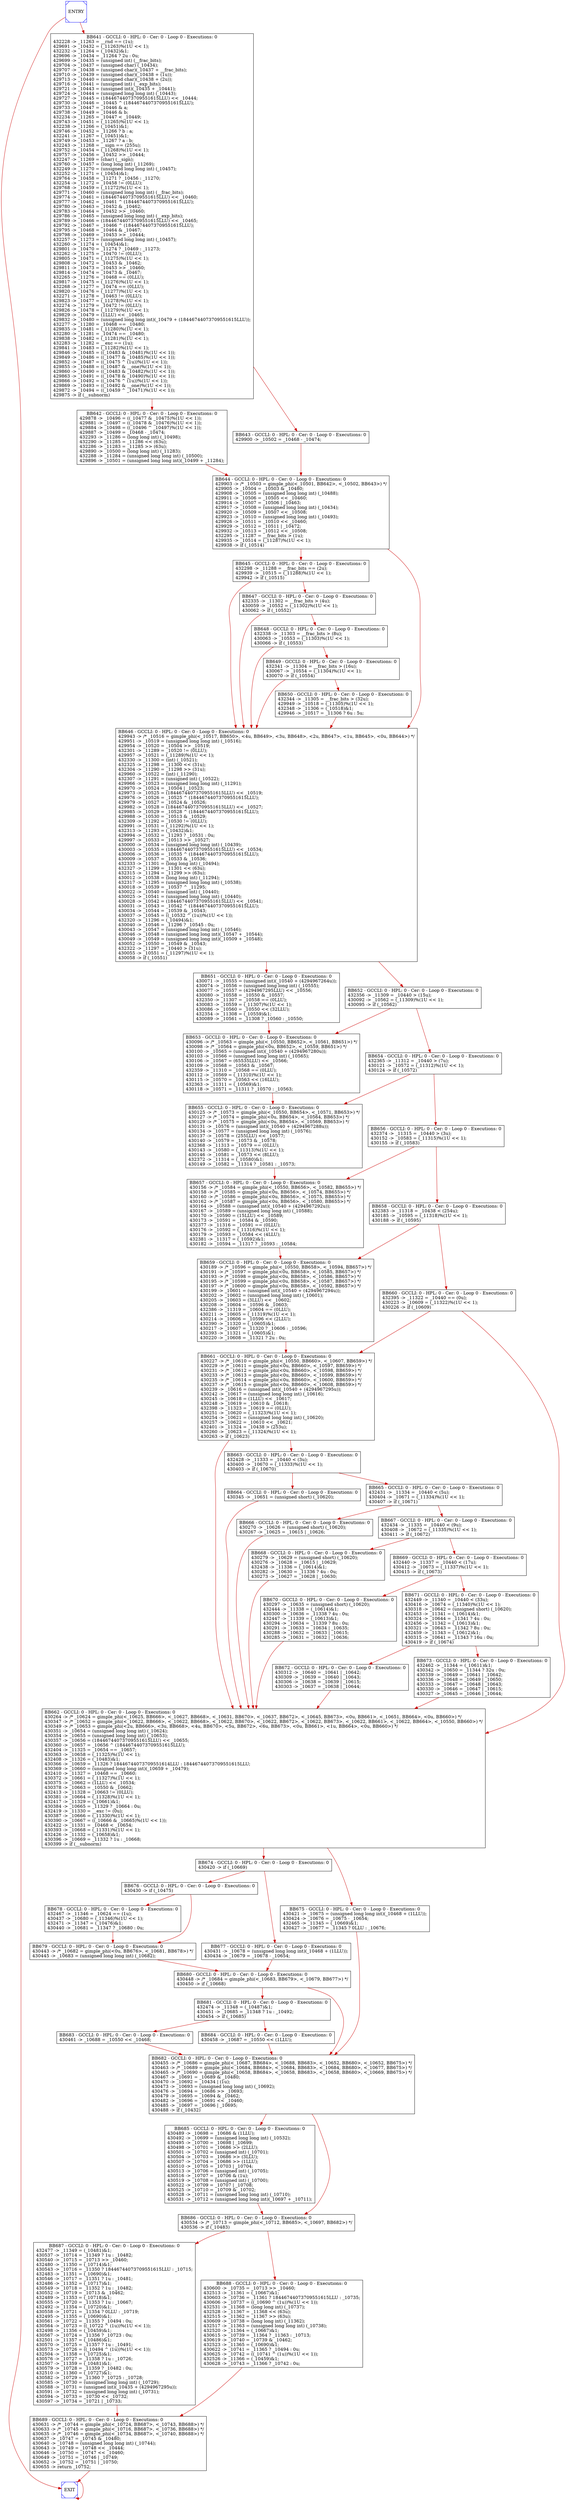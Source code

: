 digraph G {
0[color=blue,shape=Msquare, label="ENTRY"];
1[color=blue,shape=Msquare, label="EXIT"];
2[shape=box, label="BB641 - GCCLI: 0 - HPL: 0 - Cer: 0 - Loop 0 - Executions: 0\n432228 -> _11263 = __rnd == (1u);\l429691 -> _10432 = (_11263)%(1U << 1);\l432232 -> _11264 = (_10432)&1;\l429696 -> _10434 = _11264 ? 2u : 0u;\l429699 -> _10435 = (unsigned int) (__frac_bits);\l429704 -> _10437 = (unsigned char) (_10434);\l429707 -> _10438 = (unsigned char)(_10437 + __frac_bits);\l429710 -> _10439 = (unsigned char)(_10438 + (1u));\l429713 -> _10440 = (unsigned char)(_10438 + (2u));\l429716 -> _10441 = (unsigned int) (__exp_bits);\l429721 -> _10443 = (unsigned int)(_10435 + _10441);\l429724 -> _10444 = (unsigned long long int) (_10443);\l429727 -> _10445 = (18446744073709551615LLU) << _10444;\l429730 -> _10446 = _10445 ^ (18446744073709551615LLU);\l429733 -> _10447 = _10446 & a;\l429738 -> _10449 = _10446 & b;\l432234 -> _11265 = _10447 < _10449;\l429743 -> _10451 = (_11265)%(1U << 1);\l432238 -> _11266 = (_10451)&1;\l429746 -> _10452 = _11266 ? b : a;\l432241 -> _11267 = (_10451)&1;\l429749 -> _10453 = _11267 ? a : b;\l432243 -> _11268 = __sign == (255u);\l429752 -> _10454 = (_11268)%(1U << 1);\l429757 -> _10456 = _10452 >> _10444;\l432247 -> _11269 = (char) (__sign);\l429760 -> _10457 = (long long int) (_11269);\l432249 -> _11270 = (unsigned long long int) (_10457);\l432252 -> _11271 = (_10454)&1;\l429764 -> _10458 = _11271 ? _10456 : _11270;\l432254 -> _11272 = _10458 != (0LLU);\l429768 -> _10459 = (_11272)%(1U << 1);\l429771 -> _10460 = (unsigned long long int) (__frac_bits);\l429774 -> _10461 = (18446744073709551615LLU) << _10460;\l429777 -> _10462 = _10461 ^ (18446744073709551615LLU);\l429780 -> _10463 = _10452 & _10462;\l429783 -> _10464 = _10452 >> _10460;\l429786 -> _10465 = (unsigned long long int) (__exp_bits);\l429789 -> _10466 = (18446744073709551615LLU) << _10465;\l429792 -> _10467 = _10466 ^ (18446744073709551615LLU);\l429795 -> _10468 = _10464 & _10467;\l429798 -> _10469 = _10453 >> _10444;\l432257 -> _11273 = (unsigned long long int) (_10457);\l432260 -> _11274 = (_10454)&1;\l429801 -> _10470 = _11274 ? _10469 : _11273;\l432262 -> _11275 = _10470 != (0LLU);\l429805 -> _10471 = (_11275)%(1U << 1);\l429808 -> _10472 = _10453 & _10462;\l429811 -> _10473 = _10453 >> _10460;\l429814 -> _10474 = _10473 & _10467;\l432265 -> _11276 = _10468 == (0LLU);\l429817 -> _10475 = (_11276)%(1U << 1);\l432268 -> _11277 = _10474 == (0LLU);\l429820 -> _10476 = (_11277)%(1U << 1);\l432271 -> _11278 = _10463 != (0LLU);\l429823 -> _10477 = (_11278)%(1U << 1);\l432274 -> _11279 = _10472 != (0LLU);\l429826 -> _10478 = (_11279)%(1U << 1);\l429829 -> _10479 = (1LLU) << _10465;\l429832 -> _10480 = (unsigned long long int)(_10479 + (18446744073709551615LLU));\l432277 -> _11280 = _10468 == _10480;\l429835 -> _10481 = (_11280)%(1U << 1);\l432280 -> _11281 = _10474 == _10480;\l429838 -> _10482 = (_11281)%(1U << 1);\l432283 -> _11282 = __exc == (1u);\l429841 -> _10483 = (_11282)%(1U << 1);\l429846 -> _10485 = ((_10483 & _10481)%(1U << 1));\l429849 -> _10486 = ((_10477 & _10485)%(1U << 1));\l429852 -> _10487 = ((_10475 ^ (1u))%(1U << 1));\l429855 -> _10488 = ((_10487 & __one)%(1U << 1));\l429860 -> _10490 = ((_10483 & _10482)%(1U << 1));\l429863 -> _10491 = ((_10478 & _10490)%(1U << 1));\l429866 -> _10492 = ((_10476 ^ (1u))%(1U << 1));\l429869 -> _10493 = ((_10492 & __one)%(1U << 1));\l429872 -> _10494 = ((_10459 ^ _10471)%(1U << 1));\l429875 -> if (__subnorm)\l"];
3[shape=box, label="BB642 - GCCLI: 0 - HPL: 0 - Cer: 0 - Loop 0 - Executions: 0\n429878 -> _10496 = ((_10477 & _10475)%(1U << 1));\l429881 -> _10497 = ((_10478 & _10476)%(1U << 1));\l429884 -> _10498 = ((_10496 ^ _10497)%(1U << 1));\l429887 -> _10499 = _10468 - _10474;\l432293 -> _11286 = (long long int) (_10498);\l432290 -> _11285 = _11286 << (63u);\l432286 -> _11283 = _11285 >> (63u);\l429890 -> _10500 = (long long int) (_11283);\l432288 -> _11284 = (unsigned long long int) (_10500);\l429896 -> _10501 = (unsigned long long int)(_10499 + _11284);\l"];
4[shape=box, label="BB643 - GCCLI: 0 - HPL: 0 - Cer: 0 - Loop 0 - Executions: 0\n429900 -> _10502 = _10468 - _10474;\l"];
5[shape=box, label="BB644 - GCCLI: 0 - HPL: 0 - Cer: 0 - Loop 0 - Executions: 0\l429903 -> /* _10503 = gimple_phi(<_10501, BB642>, <_10502, BB643>) */\l429905 -> _10504 = _10503 & _10480;\l429908 -> _10505 = (unsigned long long int) (_10488);\l429911 -> _10506 = _10505 << _10460;\l429914 -> _10507 = _10506 | _10463;\l429917 -> _10508 = (unsigned long long int) (_10434);\l429920 -> _10509 = _10507 << _10508;\l429923 -> _10510 = (unsigned long long int) (_10493);\l429926 -> _10511 = _10510 << _10460;\l429929 -> _10512 = _10511 | _10472;\l429932 -> _10513 = _10512 << _10508;\l432295 -> _11287 = __frac_bits > (1u);\l429935 -> _10514 = (_11287)%(1U << 1);\l429938 -> if (_10514)\l"];
6[shape=box, label="BB645 - GCCLI: 0 - HPL: 0 - Cer: 0 - Loop 0 - Executions: 0\n432298 -> _11288 = __frac_bits == (2u);\l429939 -> _10515 = (_11288)%(1U << 1);\l429942 -> if (_10515)\l"];
7[shape=box, label="BB646 - GCCLI: 0 - HPL: 0 - Cer: 0 - Loop 0 - Executions: 0\l429943 -> /* _10516 = gimple_phi(<_10517, BB650>, <4u, BB649>, <3u, BB648>, <2u, BB647>, <1u, BB645>, <0u, BB644>) */\l429951 -> _10519 = (unsigned long long int) (_10516);\l429954 -> _10520 = _10504 >> _10519;\l432301 -> _11289 = _10520 != (0LLU);\l429957 -> _10521 = (_11289)%(1U << 1);\l432330 -> _11300 = (int) (_10521);\l432325 -> _11298 = _11300 << (31u);\l432304 -> _11290 = _11298 >> (31u);\l429960 -> _10522 = (int) (_11290);\l432307 -> _11291 = (unsigned int) (_10522);\l429966 -> _10523 = (unsigned long long int) (_11291);\l429970 -> _10524 = _10504 | _10523;\l429973 -> _10525 = (18446744073709551615LLU) << _10519;\l429976 -> _10526 = _10525 ^ (18446744073709551615LLU);\l429979 -> _10527 = _10524 & _10526;\l429982 -> _10528 = (18446744073709551615LLU) << _10527;\l429985 -> _10529 = _10528 ^ (18446744073709551615LLU);\l429988 -> _10530 = _10513 & _10529;\l432309 -> _11292 = _10530 != (0LLU);\l429991 -> _10531 = (_11292)%(1U << 1);\l432313 -> _11293 = (_10432)&1;\l429994 -> _10532 = _11293 ? _10531 : 0u;\l429997 -> _10533 = _10513 >> _10527;\l430000 -> _10534 = (unsigned long long int) (_10439);\l430003 -> _10535 = (18446744073709551615LLU) << _10534;\l430006 -> _10536 = _10535 ^ (18446744073709551615LLU);\l430009 -> _10537 = _10533 & _10536;\l432333 -> _11301 = (long long int) (_10494);\l432327 -> _11299 = _11301 << (63u);\l432315 -> _11294 = _11299 >> (63u);\l430012 -> _10538 = (long long int) (_11294);\l432317 -> _11295 = (unsigned long long int) (_10538);\l430018 -> _10539 = _10537 ^ _11295;\l430022 -> _10540 = (unsigned int) (_10440);\l430025 -> _10541 = (unsigned long long int) (_10440);\l430028 -> _10542 = (18446744073709551615LLU) << _10541;\l430031 -> _10543 = _10542 ^ (18446744073709551615LLU);\l430034 -> _10544 = _10539 & _10543;\l430037 -> _10545 = ((_10532 ^ (1u))%(1U << 1));\l432320 -> _11296 = (_10494)&1;\l430040 -> _10546 = _11296 ? _10545 : 0u;\l430043 -> _10547 = (unsigned long long int) (_10546);\l430046 -> _10548 = (unsigned long long int)(_10547 + _10544);\l430049 -> _10549 = (unsigned long long int)(_10509 + _10548);\l430052 -> _10550 = _10549 & _10543;\l432322 -> _11297 = _10440 > (31u);\l430055 -> _10551 = (_11297)%(1U << 1);\l430058 -> if (_10551)\l"];
8[shape=box, label="BB647 - GCCLI: 0 - HPL: 0 - Cer: 0 - Loop 0 - Executions: 0\n432335 -> _11302 = __frac_bits > (4u);\l430059 -> _10552 = (_11302)%(1U << 1);\l430062 -> if (_10552)\l"];
9[shape=box, label="BB648 - GCCLI: 0 - HPL: 0 - Cer: 0 - Loop 0 - Executions: 0\n432338 -> _11303 = __frac_bits > (8u);\l430063 -> _10553 = (_11303)%(1U << 1);\l430066 -> if (_10553)\l"];
10[shape=box, label="BB649 - GCCLI: 0 - HPL: 0 - Cer: 0 - Loop 0 - Executions: 0\n432341 -> _11304 = __frac_bits > (16u);\l430067 -> _10554 = (_11304)%(1U << 1);\l430070 -> if (_10554)\l"];
11[shape=box, label="BB650 - GCCLI: 0 - HPL: 0 - Cer: 0 - Loop 0 - Executions: 0\n432344 -> _11305 = __frac_bits > (32u);\l429949 -> _10518 = (_11305)%(1U << 1);\l432348 -> _11306 = (_10518)&1;\l429946 -> _10517 = _11306 ? 6u : 5u;\l"];
12[shape=box, label="BB651 - GCCLI: 0 - HPL: 0 - Cer: 0 - Loop 0 - Executions: 0\n430071 -> _10555 = (unsigned int)(_10540 + (4294967264u));\l430074 -> _10556 = (unsigned long long int) (_10555);\l430077 -> _10557 = (4294967295LLU) << _10556;\l430080 -> _10558 = _10550 & _10557;\l432350 -> _11307 = _10558 == (0LLU);\l430083 -> _10559 = (_11307)%(1U << 1);\l430086 -> _10560 = _10550 << (32LLU);\l432354 -> _11308 = (_10559)&1;\l430089 -> _10561 = _11308 ? _10560 : _10550;\l"];
13[shape=box, label="BB652 - GCCLI: 0 - HPL: 0 - Cer: 0 - Loop 0 - Executions: 0\n432356 -> _11309 = _10440 > (15u);\l430092 -> _10562 = (_11309)%(1U << 1);\l430095 -> if (_10562)\l"];
14[shape=box, label="BB653 - GCCLI: 0 - HPL: 0 - Cer: 0 - Loop 0 - Executions: 0\l430096 -> /* _10563 = gimple_phi(<_10550, BB652>, <_10561, BB651>) */\l430098 -> /* _10564 = gimple_phi(<0u, BB652>, <_10559, BB651>) */\l430100 -> _10565 = (unsigned int)(_10540 + (4294967280u));\l430103 -> _10566 = (unsigned long long int) (_10565);\l430106 -> _10567 = (65535LLU) << _10566;\l430109 -> _10568 = _10563 & _10567;\l432359 -> _11310 = _10568 == (0LLU);\l430112 -> _10569 = (_11310)%(1U << 1);\l430115 -> _10570 = _10563 << (16LLU);\l432363 -> _11311 = (_10569)&1;\l430118 -> _10571 = _11311 ? _10570 : _10563;\l"];
15[shape=box, label="BB654 - GCCLI: 0 - HPL: 0 - Cer: 0 - Loop 0 - Executions: 0\n432365 -> _11312 = _10440 > (7u);\l430121 -> _10572 = (_11312)%(1U << 1);\l430124 -> if (_10572)\l"];
16[shape=box, label="BB655 - GCCLI: 0 - HPL: 0 - Cer: 0 - Loop 0 - Executions: 0\l430125 -> /* _10573 = gimple_phi(<_10550, BB654>, <_10571, BB653>) */\l430127 -> /* _10574 = gimple_phi(<0u, BB654>, <_10564, BB653>) */\l430129 -> /* _10575 = gimple_phi(<0u, BB654>, <_10569, BB653>) */\l430131 -> _10576 = (unsigned int)(_10540 + (4294967288u));\l430134 -> _10577 = (unsigned long long int) (_10576);\l430137 -> _10578 = (255LLU) << _10577;\l430140 -> _10579 = _10573 & _10578;\l432368 -> _11313 = _10579 == (0LLU);\l430143 -> _10580 = (_11313)%(1U << 1);\l430146 -> _10581 = _10573 << (8LLU);\l432372 -> _11314 = (_10580)&1;\l430149 -> _10582 = _11314 ? _10581 : _10573;\l"];
17[shape=box, label="BB656 - GCCLI: 0 - HPL: 0 - Cer: 0 - Loop 0 - Executions: 0\n432374 -> _11315 = _10440 > (3u);\l430152 -> _10583 = (_11315)%(1U << 1);\l430155 -> if (_10583)\l"];
18[shape=box, label="BB657 - GCCLI: 0 - HPL: 0 - Cer: 0 - Loop 0 - Executions: 0\l430156 -> /* _10584 = gimple_phi(<_10550, BB656>, <_10582, BB655>) */\l430158 -> /* _10585 = gimple_phi(<0u, BB656>, <_10574, BB655>) */\l430160 -> /* _10586 = gimple_phi(<0u, BB656>, <_10575, BB655>) */\l430162 -> /* _10587 = gimple_phi(<0u, BB656>, <_10580, BB655>) */\l430164 -> _10588 = (unsigned int)(_10540 + (4294967292u));\l430167 -> _10589 = (unsigned long long int) (_10588);\l430170 -> _10590 = (15LLU) << _10589;\l430173 -> _10591 = _10584 & _10590;\l432377 -> _11316 = _10591 == (0LLU);\l430176 -> _10592 = (_11316)%(1U << 1);\l430179 -> _10593 = _10584 << (4LLU);\l432381 -> _11317 = (_10592)&1;\l430182 -> _10594 = _11317 ? _10593 : _10584;\l"];
19[shape=box, label="BB658 - GCCLI: 0 - HPL: 0 - Cer: 0 - Loop 0 - Executions: 0\n432383 -> _11318 = _10438 < (254u);\l430185 -> _10595 = (_11318)%(1U << 1);\l430188 -> if (_10595)\l"];
20[shape=box, label="BB659 - GCCLI: 0 - HPL: 0 - Cer: 0 - Loop 0 - Executions: 0\l430189 -> /* _10596 = gimple_phi(<_10550, BB658>, <_10594, BB657>) */\l430191 -> /* _10597 = gimple_phi(<0u, BB658>, <_10585, BB657>) */\l430193 -> /* _10598 = gimple_phi(<0u, BB658>, <_10586, BB657>) */\l430195 -> /* _10599 = gimple_phi(<0u, BB658>, <_10587, BB657>) */\l430197 -> /* _10600 = gimple_phi(<0u, BB658>, <_10592, BB657>) */\l430199 -> _10601 = (unsigned int)(_10540 + (4294967294u));\l430202 -> _10602 = (unsigned long long int) (_10601);\l430205 -> _10603 = (3LLU) << _10602;\l430208 -> _10604 = _10596 & _10603;\l432386 -> _11319 = _10604 == (0LLU);\l430211 -> _10605 = (_11319)%(1U << 1);\l430214 -> _10606 = _10596 << (2LLU);\l432390 -> _11320 = (_10605)&1;\l430217 -> _10607 = _11320 ? _10606 : _10596;\l432393 -> _11321 = (_10605)&1;\l430220 -> _10608 = _11321 ? 2u : 0u;\l"];
21[shape=box, label="BB660 - GCCLI: 0 - HPL: 0 - Cer: 0 - Loop 0 - Executions: 0\n432395 -> _11322 = _10440 == (0u);\l430223 -> _10609 = (_11322)%(1U << 1);\l430226 -> if (_10609)\l"];
22[shape=box, label="BB661 - GCCLI: 0 - HPL: 0 - Cer: 0 - Loop 0 - Executions: 0\l430227 -> /* _10610 = gimple_phi(<_10550, BB660>, <_10607, BB659>) */\l430229 -> /* _10611 = gimple_phi(<0u, BB660>, <_10597, BB659>) */\l430231 -> /* _10612 = gimple_phi(<0u, BB660>, <_10598, BB659>) */\l430233 -> /* _10613 = gimple_phi(<0u, BB660>, <_10599, BB659>) */\l430235 -> /* _10614 = gimple_phi(<0u, BB660>, <_10600, BB659>) */\l430237 -> /* _10615 = gimple_phi(<0u, BB660>, <_10608, BB659>) */\l430239 -> _10616 = (unsigned int)(_10540 + (4294967295u));\l430242 -> _10617 = (unsigned long long int) (_10616);\l430245 -> _10618 = (1LLU) << _10617;\l430248 -> _10619 = _10610 & _10618;\l432398 -> _11323 = _10619 == (0LLU);\l430251 -> _10620 = (_11323)%(1U << 1);\l430254 -> _10621 = (unsigned long long int) (_10620);\l430257 -> _10622 = _10610 << _10621;\l432401 -> _11324 = _10438 > (253u);\l430260 -> _10623 = (_11324)%(1U << 1);\l430263 -> if (_10623)\l"];
23[shape=box, label="BB662 - GCCLI: 0 - HPL: 0 - Cer: 0 - Loop 0 - Executions: 0\l430264 -> /* _10624 = gimple_phi(<_10625, BB666>, <_10627, BB668>, <_10631, BB670>, <_10637, BB672>, <_10645, BB673>, <0u, BB661>, <_10651, BB664>, <0u, BB660>) */\l430347 -> /* _10652 = gimple_phi(<_10622, BB666>, <_10622, BB668>, <_10622, BB670>, <_10622, BB672>, <_10622, BB673>, <_10622, BB661>, <_10622, BB664>, <_10550, BB660>) */\l430349 -> /* _10653 = gimple_phi(<2u, BB666>, <3u, BB668>, <4u, BB670>, <5u, BB672>, <6u, BB673>, <0u, BB661>, <1u, BB664>, <0u, BB660>) */\l430351 -> _10654 = (unsigned long long int) (_10624);\l430354 -> _10655 = (unsigned long long int) (_10653);\l430357 -> _10656 = (18446744073709551615LLU) << _10655;\l430360 -> _10657 = _10656 ^ (18446744073709551615LLU);\l432404 -> _11325 = _10654 == _10657;\l430363 -> _10658 = (_11325)%(1U << 1);\l432408 -> _11326 = (_10483)&1;\l430366 -> _10659 = _11326 ? 18446744073709551614LLU : 18446744073709551615LLU;\l430369 -> _10660 = (unsigned long long int)(_10659 + _10479);\l432410 -> _11327 = _10468 == _10660;\l430372 -> _10661 = (_11327)%(1U << 1);\l430375 -> _10662 = (1LLU) << _10534;\l430378 -> _10663 = _10550 & _10662;\l432413 -> _11328 = _10663 != (0LLU);\l430381 -> _10664 = (_11328)%(1U << 1);\l432417 -> _11329 = (_10661)&1;\l430384 -> _10665 = _11329 ? _10664 : 0u;\l432419 -> _11330 = __exc != (0u);\l430387 -> _10666 = (_11330)%(1U << 1);\l430390 -> _10667 = ((_10666 & _10665)%(1U << 1));\l432422 -> _11331 = _10468 < _10654;\l430393 -> _10668 = (_11331)%(1U << 1);\l432426 -> _11332 = (_10658)&1;\l430396 -> _10669 = _11332 ? 1u : _10668;\l430399 -> if (__subnorm)\l"];
24[shape=box, label="BB663 - GCCLI: 0 - HPL: 0 - Cer: 0 - Loop 0 - Executions: 0\n432428 -> _11333 = _10440 < (3u);\l430400 -> _10670 = (_11333)%(1U << 1);\l430403 -> if (_10670)\l"];
25[shape=box, label="BB664 - GCCLI: 0 - HPL: 0 - Cer: 0 - Loop 0 - Executions: 0\n430345 -> _10651 = (unsigned short) (_10620);\l"];
26[shape=box, label="BB665 - GCCLI: 0 - HPL: 0 - Cer: 0 - Loop 0 - Executions: 0\n432431 -> _11334 = _10440 < (5u);\l430404 -> _10671 = (_11334)%(1U << 1);\l430407 -> if (_10671)\l"];
27[shape=box, label="BB666 - GCCLI: 0 - HPL: 0 - Cer: 0 - Loop 0 - Executions: 0\n430270 -> _10626 = (unsigned short) (_10620);\l430267 -> _10625 = _10615 | _10626;\l"];
28[shape=box, label="BB667 - GCCLI: 0 - HPL: 0 - Cer: 0 - Loop 0 - Executions: 0\n432434 -> _11335 = _10440 < (9u);\l430408 -> _10672 = (_11335)%(1U << 1);\l430411 -> if (_10672)\l"];
29[shape=box, label="BB668 - GCCLI: 0 - HPL: 0 - Cer: 0 - Loop 0 - Executions: 0\n430279 -> _10629 = (unsigned short) (_10620);\l430276 -> _10628 = _10615 | _10629;\l432438 -> _11336 = (_10614)&1;\l430282 -> _10630 = _11336 ? 4u : 0u;\l430273 -> _10627 = _10628 | _10630;\l"];
30[shape=box, label="BB669 - GCCLI: 0 - HPL: 0 - Cer: 0 - Loop 0 - Executions: 0\n432440 -> _11337 = _10440 < (17u);\l430412 -> _10673 = (_11337)%(1U << 1);\l430415 -> if (_10673)\l"];
31[shape=box, label="BB670 - GCCLI: 0 - HPL: 0 - Cer: 0 - Loop 0 - Executions: 0\n430297 -> _10635 = (unsigned short) (_10620);\l432444 -> _11338 = (_10614)&1;\l430300 -> _10636 = _11338 ? 4u : 0u;\l432447 -> _11339 = (_10613)&1;\l430294 -> _10634 = _11339 ? 8u : 0u;\l430291 -> _10633 = _10634 | _10635;\l430288 -> _10632 = _10633 | _10615;\l430285 -> _10631 = _10632 | _10636;\l"];
32[shape=box, label="BB671 - GCCLI: 0 - HPL: 0 - Cer: 0 - Loop 0 - Executions: 0\n432449 -> _11340 = _10440 < (33u);\l430416 -> _10674 = (_11340)%(1U << 1);\l430318 -> _10642 = (unsigned short) (_10620);\l432453 -> _11341 = (_10614)&1;\l430324 -> _10644 = _11341 ? 4u : 0u;\l432456 -> _11342 = (_10613)&1;\l430321 -> _10643 = _11342 ? 8u : 0u;\l432459 -> _11343 = (_10612)&1;\l430315 -> _10641 = _11343 ? 16u : 0u;\l430419 -> if (_10674)\l"];
33[shape=box, label="BB672 - GCCLI: 0 - HPL: 0 - Cer: 0 - Loop 0 - Executions: 0\n430312 -> _10640 = _10641 | _10642;\l430309 -> _10639 = _10640 | _10643;\l430306 -> _10638 = _10639 | _10615;\l430303 -> _10637 = _10638 | _10644;\l"];
34[shape=box, label="BB673 - GCCLI: 0 - HPL: 0 - Cer: 0 - Loop 0 - Executions: 0\n432462 -> _11344 = (_10611)&1;\l430342 -> _10650 = _11344 ? 32u : 0u;\l430339 -> _10649 = _10641 | _10642;\l430336 -> _10648 = _10649 | _10650;\l430333 -> _10647 = _10648 | _10643;\l430330 -> _10646 = _10647 | _10615;\l430327 -> _10645 = _10646 | _10644;\l"];
35[shape=box, label="BB674 - GCCLI: 0 - HPL: 0 - Cer: 0 - Loop 0 - Executions: 0\n430420 -> if (_10669)\l"];
36[shape=box, label="BB675 - GCCLI: 0 - HPL: 0 - Cer: 0 - Loop 0 - Executions: 0\n430421 -> _10675 = (unsigned long long int)(_10468 + (1LLU));\l430424 -> _10676 = _10675 - _10654;\l432465 -> _11345 = (_10669)&1;\l430427 -> _10677 = _11345 ? 0LLU : _10676;\l"];
37[shape=box, label="BB676 - GCCLI: 0 - HPL: 0 - Cer: 0 - Loop 0 - Executions: 0\n430430 -> if (_10475)\l"];
38[shape=box, label="BB677 - GCCLI: 0 - HPL: 0 - Cer: 0 - Loop 0 - Executions: 0\n430431 -> _10678 = (unsigned long long int)(_10468 + (1LLU));\l430434 -> _10679 = _10678 - _10654;\l"];
39[shape=box, label="BB678 - GCCLI: 0 - HPL: 0 - Cer: 0 - Loop 0 - Executions: 0\n432467 -> _11346 = _10624 == (1u);\l430437 -> _10680 = (_11346)%(1U << 1);\l432471 -> _11347 = (_10476)&1;\l430440 -> _10681 = _11347 ? _10680 : 0u;\l"];
40[shape=box, label="BB679 - GCCLI: 0 - HPL: 0 - Cer: 0 - Loop 0 - Executions: 0\l430443 -> /* _10682 = gimple_phi(<0u, BB676>, <_10681, BB678>) */\l430445 -> _10683 = (unsigned long long int) (_10682);\l"];
41[shape=box, label="BB680 - GCCLI: 0 - HPL: 0 - Cer: 0 - Loop 0 - Executions: 0\l430448 -> /* _10684 = gimple_phi(<_10683, BB679>, <_10679, BB677>) */\l430450 -> if (_10668)\l"];
42[shape=box, label="BB681 - GCCLI: 0 - HPL: 0 - Cer: 0 - Loop 0 - Executions: 0\n432474 -> _11348 = (_10487)&1;\l430451 -> _10685 = _11348 ? 1u : _10492;\l430454 -> if (_10685)\l"];
43[shape=box, label="BB682 - GCCLI: 0 - HPL: 0 - Cer: 0 - Loop 0 - Executions: 0\l430455 -> /* _10686 = gimple_phi(<_10687, BB684>, <_10688, BB683>, <_10652, BB680>, <_10652, BB675>) */\l430463 -> /* _10689 = gimple_phi(<_10684, BB684>, <_10684, BB683>, <_10684, BB680>, <_10677, BB675>) */\l430465 -> /* _10690 = gimple_phi(<_10658, BB684>, <_10658, BB683>, <_10658, BB680>, <_10669, BB675>) */\l430467 -> _10691 = _10689 & _10480;\l430470 -> _10692 = _10434 | (1u);\l430473 -> _10693 = (unsigned long long int) (_10692);\l430476 -> _10694 = _10686 >> _10693;\l430479 -> _10695 = _10694 & _10462;\l430482 -> _10696 = _10691 << _10460;\l430485 -> _10697 = _10696 | _10695;\l430488 -> if (_10432)\l"];
44[shape=box, label="BB683 - GCCLI: 0 - HPL: 0 - Cer: 0 - Loop 0 - Executions: 0\n430461 -> _10688 = _10550 << _10468;\l"];
45[shape=box, label="BB684 - GCCLI: 0 - HPL: 0 - Cer: 0 - Loop 0 - Executions: 0\n430458 -> _10687 = _10550 << (1LLU);\l"];
46[shape=box, label="BB685 - GCCLI: 0 - HPL: 0 - Cer: 0 - Loop 0 - Executions: 0\n430489 -> _10698 = _10686 & (1LLU);\l430492 -> _10699 = (unsigned long long int) (_10532);\l430495 -> _10700 = _10698 | _10699;\l430498 -> _10701 = _10686 >> (2LLU);\l430501 -> _10702 = (unsigned int) (_10701);\l430504 -> _10703 = _10686 >> (3LLU);\l430507 -> _10704 = _10686 >> (1LLU);\l430510 -> _10705 = _10703 | _10704;\l430513 -> _10706 = (unsigned int) (_10705);\l430516 -> _10707 = _10706 & (1u);\l430519 -> _10708 = (unsigned int) (_10700);\l430522 -> _10709 = _10707 | _10708;\l430525 -> _10710 = _10709 & _10702;\l430528 -> _10711 = (unsigned long long int) (_10710);\l430531 -> _10712 = (unsigned long long int)(_10697 + _10711);\l"];
47[shape=box, label="BB686 - GCCLI: 0 - HPL: 0 - Cer: 0 - Loop 0 - Executions: 0\l430534 -> /* _10713 = gimple_phi(<_10712, BB685>, <_10697, BB682>) */\l430536 -> if (_10483)\l"];
48[shape=box, label="BB687 - GCCLI: 0 - HPL: 0 - Cer: 0 - Loop 0 - Executions: 0\n432477 -> _11349 = (_10481)&1;\l430537 -> _10714 = _11349 ? 1u : _10482;\l430540 -> _10715 = _10713 >> _10460;\l432480 -> _11350 = (_10714)&1;\l430543 -> _10716 = _11350 ? 18446744073709551615LLU : _10715;\l432483 -> _11351 = (_10690)&1;\l430546 -> _10717 = _11351 ? 1u : _10481;\l432486 -> _11352 = (_10717)&1;\l430549 -> _10718 = _11352 ? 1u : _10482;\l430552 -> _10719 = _10713 & _10462;\l432489 -> _11353 = (_10718)&1;\l430555 -> _10720 = _11353 ? 1u : _10667;\l432492 -> _11354 = (_10720)&1;\l430558 -> _10721 = _11354 ? 0LLU : _10719;\l432495 -> _11355 = (_10690)&1;\l430561 -> _10722 = _11355 ? _10494 : 0u;\l430564 -> _10723 = ((_10722 ^ (1u))%(1U << 1));\l432498 -> _11356 = (_10459)&1;\l430567 -> _10724 = _11356 ? _10723 : 0u;\l432501 -> _11357 = (_10486)&1;\l430570 -> _10725 = _11357 ? 1u : _10491;\l430573 -> _10726 = ((_10494 ^ (1u))%(1U << 1));\l432504 -> _11358 = (_10725)&1;\l430576 -> _10727 = _11358 ? 1u : _10726;\l432507 -> _11359 = (_10481)&1;\l430579 -> _10728 = _11359 ? _10482 : 0u;\l432510 -> _11360 = (_10727)&1;\l430582 -> _10729 = _11360 ? _10725 : _10728;\l430585 -> _10730 = (unsigned long long int) (_10729);\l430588 -> _10731 = (unsigned int)(_10435 + (4294967295u));\l430591 -> _10732 = (unsigned long long int) (_10731);\l430594 -> _10733 = _10730 << _10732;\l430597 -> _10734 = _10721 | _10733;\l"];
49[shape=box, label="BB688 - GCCLI: 0 - HPL: 0 - Cer: 0 - Loop 0 - Executions: 0\n430600 -> _10735 = _10713 >> _10460;\l432513 -> _11361 = (_10667)&1;\l430603 -> _10736 = _11361 ? 18446744073709551615LLU : _10735;\l430606 -> _10737 = ((_10690 ^ (1u))%(1U << 1));\l432531 -> _11368 = (long long int) (_10737);\l432528 -> _11367 = _11368 << (63u);\l432515 -> _11362 = _11367 >> (63u);\l430609 -> _10738 = (long long int) (_11362);\l432517 -> _11363 = (unsigned long long int) (_10738);\l432520 -> _11364 = (_10667)&1;\l430615 -> _10739 = _11364 ? _11363 : _10713;\l430619 -> _10740 = _10739 & _10462;\l432523 -> _11365 = (_10690)&1;\l430622 -> _10741 = _11365 ? _10494 : 0u;\l430625 -> _10742 = ((_10741 ^ (1u))%(1U << 1));\l432526 -> _11366 = (_10459)&1;\l430628 -> _10743 = _11366 ? _10742 : 0u;\l"];
50[shape=box, label="BB689 - GCCLI: 0 - HPL: 0 - Cer: 0 - Loop 0 - Executions: 0\l430631 -> /* _10744 = gimple_phi(<_10724, BB687>, <_10743, BB688>) */\l430633 -> /* _10745 = gimple_phi(<_10716, BB687>, <_10736, BB688>) */\l430635 -> /* _10746 = gimple_phi(<_10734, BB687>, <_10740, BB688>) */\l430637 -> _10747 = _10745 & _10480;\l430640 -> _10748 = (unsigned long long int) (_10744);\l430643 -> _10749 = _10748 << _10444;\l430646 -> _10750 = _10747 << _10460;\l430649 -> _10751 = _10746 | _10749;\l430652 -> _10752 = _10751 | _10750;\l430655 -> return _10752;\l"];
0->2 [fontcolor=blue, color=red3];
1->1 [fontcolor=blue, color=red3];
2->3 [fontcolor=blue, color=red3];
2->4 [fontcolor=blue, color=red3];
3->5 [fontcolor=blue, color=red3];
4->5 [fontcolor=blue, color=red3];
5->6 [fontcolor=blue, color=red3];
5->7 [fontcolor=blue, color=red3];
6->7 [fontcolor=blue, color=red3];
6->8 [fontcolor=blue, color=red3];
7->12 [fontcolor=blue, color=red3];
7->13 [fontcolor=blue, color=red3];
8->9 [fontcolor=blue, color=red3];
8->7 [fontcolor=blue, color=red3];
9->10 [fontcolor=blue, color=red3];
9->7 [fontcolor=blue, color=red3];
10->11 [fontcolor=blue, color=red3];
10->7 [fontcolor=blue, color=red3];
11->7 [fontcolor=blue, color=red3];
12->14 [fontcolor=blue, color=red3];
13->14 [fontcolor=blue, color=red3];
13->15 [fontcolor=blue, color=red3];
14->16 [fontcolor=blue, color=red3];
15->16 [fontcolor=blue, color=red3];
15->17 [fontcolor=blue, color=red3];
16->18 [fontcolor=blue, color=red3];
17->18 [fontcolor=blue, color=red3];
17->19 [fontcolor=blue, color=red3];
18->20 [fontcolor=blue, color=red3];
19->20 [fontcolor=blue, color=red3];
19->21 [fontcolor=blue, color=red3];
20->22 [fontcolor=blue, color=red3];
21->23 [fontcolor=blue, color=red3];
21->22 [fontcolor=blue, color=red3];
22->23 [fontcolor=blue, color=red3];
22->24 [fontcolor=blue, color=red3];
23->35 [fontcolor=blue, color=red3];
23->36 [fontcolor=blue, color=red3];
24->25 [fontcolor=blue, color=red3];
24->26 [fontcolor=blue, color=red3];
25->23 [fontcolor=blue, color=red3];
26->27 [fontcolor=blue, color=red3];
26->28 [fontcolor=blue, color=red3];
27->23 [fontcolor=blue, color=red3];
28->29 [fontcolor=blue, color=red3];
28->30 [fontcolor=blue, color=red3];
29->23 [fontcolor=blue, color=red3];
30->31 [fontcolor=blue, color=red3];
30->32 [fontcolor=blue, color=red3];
31->23 [fontcolor=blue, color=red3];
32->33 [fontcolor=blue, color=red3];
32->34 [fontcolor=blue, color=red3];
33->23 [fontcolor=blue, color=red3];
34->23 [fontcolor=blue, color=red3];
35->37 [fontcolor=blue, color=red3];
35->38 [fontcolor=blue, color=red3];
36->43 [fontcolor=blue, color=red3];
37->39 [fontcolor=blue, color=red3];
37->40 [fontcolor=blue, color=red3];
38->41 [fontcolor=blue, color=red3];
39->40 [fontcolor=blue, color=red3];
40->41 [fontcolor=blue, color=red3];
41->42 [fontcolor=blue, color=red3];
41->43 [fontcolor=blue, color=red3];
42->44 [fontcolor=blue, color=red3];
42->45 [fontcolor=blue, color=red3];
43->46 [fontcolor=blue, color=red3];
43->47 [fontcolor=blue, color=red3];
44->43 [fontcolor=blue, color=red3];
45->43 [fontcolor=blue, color=red3];
46->47 [fontcolor=blue, color=red3];
47->48 [fontcolor=blue, color=red3];
47->49 [fontcolor=blue, color=red3];
48->50 [fontcolor=blue, color=red3];
49->50 [fontcolor=blue, color=red3];
50->1 [fontcolor=blue, color=red3];
0->1 [fontcolor=blue, color=red3];
}
